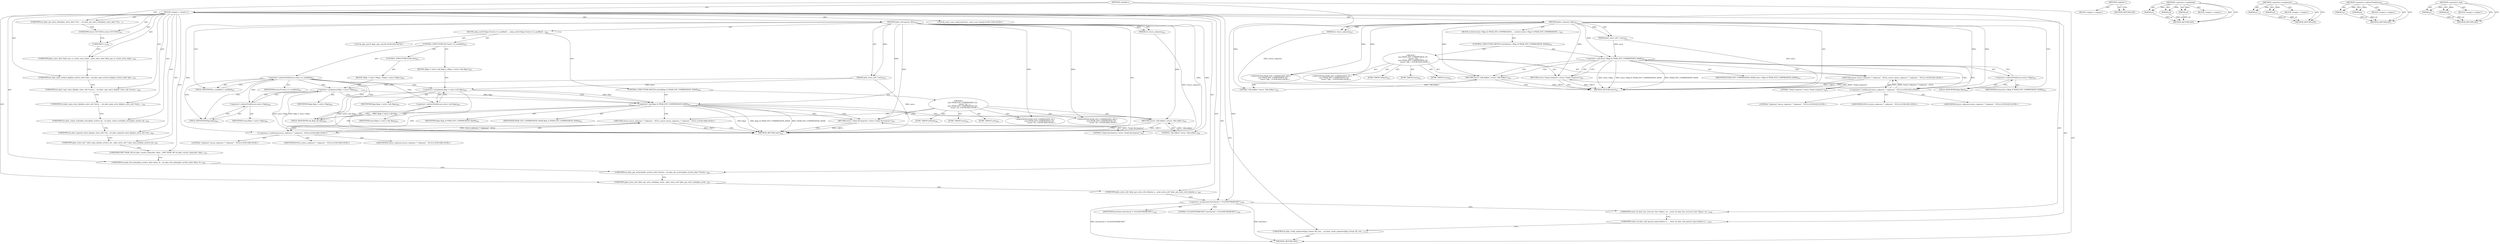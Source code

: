 digraph "&lt;operator&gt;.and" {
21 [label=<(METHOD,phar_compress_filter)<SUB>817</SUB>>];
22 [label=<(PARAM,phar_entry_info * entry)<SUB>817</SUB>>];
23 [label=<(PARAM,int return_unknown)<SUB>817</SUB>>];
24 [label=<(BLOCK,{
	switch (entry-&gt;flags &amp; PHAR_ENT_COMPRESSION_...,{
	switch (entry-&gt;flags &amp; PHAR_ENT_COMPRESSION_...)<SUB>818</SUB>>];
25 [label=<(CONTROL_STRUCTURE,SWITCH,switch(entry-&gt;flags &amp; PHAR_ENT_COMPRESSION_MASK))<SUB>819</SUB>>];
26 [label=<(&lt;operator&gt;.and,entry-&gt;flags &amp; PHAR_ENT_COMPRESSION_MASK)<SUB>819</SUB>>];
27 [label=<(&lt;operator&gt;.indirectFieldAccess,entry-&gt;flags)<SUB>819</SUB>>];
28 [label=<(IDENTIFIER,entry,entry-&gt;flags &amp; PHAR_ENT_COMPRESSION_MASK)<SUB>819</SUB>>];
29 [label=<(FIELD_IDENTIFIER,flags,flags)<SUB>819</SUB>>];
30 [label=<(IDENTIFIER,PHAR_ENT_COMPRESSION_MASK,entry-&gt;flags &amp; PHAR_ENT_COMPRESSION_MASK)<SUB>819</SUB>>];
31 [label="<(BLOCK,{
	case PHAR_ENT_COMPRESSED_GZ:
		return &quot;zlib....,{
	case PHAR_ENT_COMPRESSED_GZ:
		return &quot;zlib....)<SUB>819</SUB>>"];
32 [label=<(JUMP_TARGET,case)<SUB>820</SUB>>];
33 [label="<(IDENTIFIER,PHAR_ENT_COMPRESSED_GZ,{
	case PHAR_ENT_COMPRESSED_GZ:
		return &quot;zlib....)<SUB>820</SUB>>"];
34 [label=<(RETURN,return &quot;zlib.deflate&quot;;,return &quot;zlib.deflate&quot;;)<SUB>821</SUB>>];
35 [label=<(LITERAL,&quot;zlib.deflate&quot;,return &quot;zlib.deflate&quot;;)<SUB>821</SUB>>];
36 [label=<(JUMP_TARGET,case)<SUB>822</SUB>>];
37 [label="<(IDENTIFIER,PHAR_ENT_COMPRESSED_BZ2,{
	case PHAR_ENT_COMPRESSED_GZ:
		return &quot;zlib....)<SUB>822</SUB>>"];
38 [label=<(RETURN,return &quot;bzip2.compress&quot;;,return &quot;bzip2.compress&quot;;)<SUB>823</SUB>>];
39 [label=<(LITERAL,&quot;bzip2.compress&quot;,return &quot;bzip2.compress&quot;;)<SUB>823</SUB>>];
40 [label=<(JUMP_TARGET,default)<SUB>824</SUB>>];
41 [label="<(RETURN,return return_unknown ? &quot;unknown&quot; : NULL;,return return_unknown ? &quot;unknown&quot; : NULL;)<SUB>825</SUB>>"];
42 [label="<(&lt;operator&gt;.conditional,return_unknown ? &quot;unknown&quot; : NULL)<SUB>825</SUB>>"];
43 [label="<(IDENTIFIER,return_unknown,return_unknown ? &quot;unknown&quot; : NULL)<SUB>825</SUB>>"];
44 [label="<(LITERAL,&quot;unknown&quot;,return_unknown ? &quot;unknown&quot; : NULL)<SUB>825</SUB>>"];
45 [label="<(IDENTIFIER,NULL,return_unknown ? &quot;unknown&quot; : NULL)<SUB>825</SUB>>"];
46 [label=<(METHOD_RETURN,char*)<SUB>817</SUB>>];
6 [label=<(METHOD,&lt;global&gt;)<SUB>1</SUB>>];
7 [label=<(BLOCK,&lt;empty&gt;,&lt;empty&gt;)<SUB>1</SUB>>];
8 [label=<(UNKNOWN,int phar_get_entry_data(phar_entry_data **ret, ...,int phar_get_entry_data(phar_entry_data **ret, ...)<SUB>1</SUB>>];
9 [label=<(UNKNOWN,return SUCCESS;,return SUCCESS;)<SUB>155</SUB>>];
10 [label=<(UNKNOWN,},})<SUB>156</SUB>>];
11 [label=<(UNKNOWN,phar_entry_data *phar_get_or_create_entry_data(...,phar_entry_data *phar_get_or_create_entry_data(...)<SUB>162</SUB>>];
12 [label=<(UNKNOWN,int phar_open_archive_fp(phar_archive_data *pha...,int phar_open_archive_fp(phar_archive_data *pha...)<SUB>274</SUB>>];
13 [label=<(UNKNOWN,int phar_copy_entry_fp(phar_entry_info *source,...,int phar_copy_entry_fp(phar_entry_info *source,...)<SUB>295</SUB>>];
14 [label=<(UNKNOWN,int phar_open_entry_fp(phar_entry_info *entry, ...,int phar_open_entry_fp(phar_entry_info *entry, ...)<SUB>339</SUB>>];
15 [label=<(UNKNOWN,int phar_create_writeable_entry(phar_archive_da...,int phar_create_writeable_entry(phar_archive_da...)<SUB>455</SUB>>];
16 [label=<(UNKNOWN,int phar_separate_entry_fp(phar_entry_info *ent...,int phar_separate_entry_fp(phar_entry_info *ent...)<SUB>508</SUB>>];
17 [label=<(UNKNOWN,phar_entry_info * phar_open_jit(phar_archive_da...,phar_entry_info * phar_open_jit(phar_archive_da...)<SUB>557</SUB>>];
18 [label=<(UNKNOWN,PHP_PHAR_API int phar_resolve_alias(char *alias...,PHP_PHAR_API int phar_resolve_alias(char *alias...)<SUB>574</SUB>>];
19 [label=<(UNKNOWN,int phar_free_alias(phar_archive_data *phar, ch...,int phar_free_alias(phar_archive_data *phar, ch...)<SUB>586</SUB>>];
20 [label=<(UNKNOWN,int phar_get_archive(phar_archive_data **archiv...,int phar_get_archive(phar_archive_data **archiv...)<SUB>609</SUB>>];
48 [label=<(METHOD,phar_decompress_filter)<SUB>833</SUB>>];
49 [label=<(PARAM,phar_entry_info * entry)<SUB>833</SUB>>];
50 [label=<(PARAM,int return_unknown)<SUB>833</SUB>>];
51 [label=<(BLOCK,{
	php_uint32 flags;

	if (entry-&gt;is_modified) ...,{
	php_uint32 flags;

	if (entry-&gt;is_modified) ...)<SUB>834</SUB>>];
52 [label="<(LOCAL,php_uint32 flags: php_uint32)<SUB>835</SUB>>"];
53 [label=<(CONTROL_STRUCTURE,IF,if (entry-&gt;is_modified))<SUB>837</SUB>>];
54 [label=<(&lt;operator&gt;.indirectFieldAccess,entry-&gt;is_modified)<SUB>837</SUB>>];
55 [label=<(IDENTIFIER,entry,if (entry-&gt;is_modified))<SUB>837</SUB>>];
56 [label=<(FIELD_IDENTIFIER,is_modified,is_modified)<SUB>837</SUB>>];
57 [label=<(BLOCK,{
		flags = entry-&gt;old_flags;
	},{
		flags = entry-&gt;old_flags;
	})<SUB>837</SUB>>];
58 [label=<(&lt;operator&gt;.assignment,flags = entry-&gt;old_flags)<SUB>838</SUB>>];
59 [label=<(IDENTIFIER,flags,flags = entry-&gt;old_flags)<SUB>838</SUB>>];
60 [label=<(&lt;operator&gt;.indirectFieldAccess,entry-&gt;old_flags)<SUB>838</SUB>>];
61 [label=<(IDENTIFIER,entry,flags = entry-&gt;old_flags)<SUB>838</SUB>>];
62 [label=<(FIELD_IDENTIFIER,old_flags,old_flags)<SUB>838</SUB>>];
63 [label=<(CONTROL_STRUCTURE,ELSE,else)<SUB>839</SUB>>];
64 [label=<(BLOCK,{
		flags = entry-&gt;flags;
	},{
		flags = entry-&gt;flags;
	})<SUB>839</SUB>>];
65 [label=<(&lt;operator&gt;.assignment,flags = entry-&gt;flags)<SUB>840</SUB>>];
66 [label=<(IDENTIFIER,flags,flags = entry-&gt;flags)<SUB>840</SUB>>];
67 [label=<(&lt;operator&gt;.indirectFieldAccess,entry-&gt;flags)<SUB>840</SUB>>];
68 [label=<(IDENTIFIER,entry,flags = entry-&gt;flags)<SUB>840</SUB>>];
69 [label=<(FIELD_IDENTIFIER,flags,flags)<SUB>840</SUB>>];
70 [label=<(CONTROL_STRUCTURE,SWITCH,switch(flags &amp; PHAR_ENT_COMPRESSION_MASK))<SUB>843</SUB>>];
71 [label=<(&lt;operator&gt;.and,flags &amp; PHAR_ENT_COMPRESSION_MASK)<SUB>843</SUB>>];
72 [label=<(IDENTIFIER,flags,flags &amp; PHAR_ENT_COMPRESSION_MASK)<SUB>843</SUB>>];
73 [label=<(IDENTIFIER,PHAR_ENT_COMPRESSION_MASK,flags &amp; PHAR_ENT_COMPRESSION_MASK)<SUB>843</SUB>>];
74 [label="<(BLOCK,{
		case PHAR_ENT_COMPRESSED_GZ:
			return &quot;zli...,{
		case PHAR_ENT_COMPRESSED_GZ:
			return &quot;zli...)<SUB>843</SUB>>"];
75 [label=<(JUMP_TARGET,case)<SUB>844</SUB>>];
76 [label="<(IDENTIFIER,PHAR_ENT_COMPRESSED_GZ,{
		case PHAR_ENT_COMPRESSED_GZ:
			return &quot;zli...)<SUB>844</SUB>>"];
77 [label=<(RETURN,return &quot;zlib.inflate&quot;;,return &quot;zlib.inflate&quot;;)<SUB>845</SUB>>];
78 [label=<(LITERAL,&quot;zlib.inflate&quot;,return &quot;zlib.inflate&quot;;)<SUB>845</SUB>>];
79 [label=<(JUMP_TARGET,case)<SUB>846</SUB>>];
80 [label="<(IDENTIFIER,PHAR_ENT_COMPRESSED_BZ2,{
		case PHAR_ENT_COMPRESSED_GZ:
			return &quot;zli...)<SUB>846</SUB>>"];
81 [label=<(RETURN,return &quot;bzip2.decompress&quot;;,return &quot;bzip2.decompress&quot;;)<SUB>847</SUB>>];
82 [label=<(LITERAL,&quot;bzip2.decompress&quot;,return &quot;bzip2.decompress&quot;;)<SUB>847</SUB>>];
83 [label=<(JUMP_TARGET,default)<SUB>848</SUB>>];
84 [label="<(RETURN,return return_unknown ? &quot;unknown&quot; : NULL;,return return_unknown ? &quot;unknown&quot; : NULL;)<SUB>849</SUB>>"];
85 [label="<(&lt;operator&gt;.conditional,return_unknown ? &quot;unknown&quot; : NULL)<SUB>849</SUB>>"];
86 [label="<(IDENTIFIER,return_unknown,return_unknown ? &quot;unknown&quot; : NULL)<SUB>849</SUB>>"];
87 [label="<(LITERAL,&quot;unknown&quot;,return_unknown ? &quot;unknown&quot; : NULL)<SUB>849</SUB>>"];
88 [label="<(IDENTIFIER,NULL,return_unknown ? &quot;unknown&quot; : NULL)<SUB>849</SUB>>"];
89 [label=<(METHOD_RETURN,char*)<SUB>833</SUB>>];
91 [label=<(UNKNOWN,phar_entry_info *phar_get_entry_info(phar_archi...,phar_entry_info *phar_get_entry_info(phar_archi...)<SUB>857</SUB>>];
92 [label=<(UNKNOWN,phar_entry_info *phar_get_entry_info_dir(phar_a...,phar_entry_info *phar_get_entry_info_dir(phar_a...)<SUB>867</SUB>>];
93 [label="<(LOCAL,static const char[] hexChars: static const char[])<SUB>1038</SUB>>"];
94 [label=<(&lt;operator&gt;.assignment,hexChars[] = &quot;0123456789ABCDEF&quot;)<SUB>1038</SUB>>];
95 [label=<(IDENTIFIER,hexChars,hexChars[] = &quot;0123456789ABCDEF&quot;)<SUB>1038</SUB>>];
96 [label=<(LITERAL,&quot;0123456789ABCDEF&quot;,hexChars[] = &quot;0123456789ABCDEF&quot;)<SUB>1038</SUB>>];
97 [label=<(UNKNOWN,static int phar_hex_str(const char *digest, siz...,static int phar_hex_str(const char *digest, siz...)<SUB>1040</SUB>>];
98 [label=<(UNKNOWN,static int phar_call_openssl_signverify(int is_...,static int phar_call_openssl_signverify(int is_...)<SUB>1057</SUB>>];
99 [label=<(UNKNOWN,int phar_verify_signature(php_stream *fp, size_...,int phar_verify_signature(php_stream *fp, size_...)<SUB>1170</SUB>>];
100 [label=<(METHOD_RETURN,ANY)<SUB>1</SUB>>];
127 [label=<(METHOD,&lt;global&gt;)<SUB>1</SUB>>];
128 [label=<(BLOCK,&lt;empty&gt;,&lt;empty&gt;)>];
129 [label=<(METHOD_RETURN,ANY)>];
143 [label=<(METHOD,&lt;operator&gt;.conditional)>];
144 [label=<(PARAM,p1)>];
145 [label=<(PARAM,p2)>];
146 [label=<(PARAM,p3)>];
147 [label=<(BLOCK,&lt;empty&gt;,&lt;empty&gt;)>];
148 [label=<(METHOD_RETURN,ANY)>];
149 [label=<(METHOD,&lt;operator&gt;.assignment)>];
150 [label=<(PARAM,p1)>];
151 [label=<(PARAM,p2)>];
152 [label=<(BLOCK,&lt;empty&gt;,&lt;empty&gt;)>];
153 [label=<(METHOD_RETURN,ANY)>];
138 [label=<(METHOD,&lt;operator&gt;.indirectFieldAccess)>];
139 [label=<(PARAM,p1)>];
140 [label=<(PARAM,p2)>];
141 [label=<(BLOCK,&lt;empty&gt;,&lt;empty&gt;)>];
142 [label=<(METHOD_RETURN,ANY)>];
133 [label=<(METHOD,&lt;operator&gt;.and)>];
134 [label=<(PARAM,p1)>];
135 [label=<(PARAM,p2)>];
136 [label=<(BLOCK,&lt;empty&gt;,&lt;empty&gt;)>];
137 [label=<(METHOD_RETURN,ANY)>];
21 -> 22  [key=0, label="AST: "];
21 -> 22  [key=1, label="DDG: "];
21 -> 23  [key=0, label="AST: "];
21 -> 23  [key=1, label="DDG: "];
21 -> 24  [key=0, label="AST: "];
21 -> 46  [key=0, label="AST: "];
21 -> 29  [key=0, label="CFG: "];
21 -> 26  [key=0, label="DDG: "];
21 -> 33  [key=0, label="DDG: "];
21 -> 34  [key=0, label="DDG: "];
21 -> 37  [key=0, label="DDG: "];
21 -> 38  [key=0, label="DDG: "];
21 -> 35  [key=0, label="DDG: "];
21 -> 39  [key=0, label="DDG: "];
21 -> 42  [key=0, label="DDG: "];
22 -> 46  [key=0, label="DDG: entry"];
22 -> 26  [key=0, label="DDG: entry"];
23 -> 46  [key=0, label="DDG: return_unknown"];
24 -> 25  [key=0, label="AST: "];
25 -> 26  [key=0, label="AST: "];
25 -> 31  [key=0, label="AST: "];
26 -> 27  [key=0, label="AST: "];
26 -> 30  [key=0, label="AST: "];
26 -> 34  [key=0, label="CFG: "];
26 -> 34  [key=1, label="CDG: "];
26 -> 38  [key=0, label="CFG: "];
26 -> 38  [key=1, label="CDG: "];
26 -> 42  [key=0, label="CFG: "];
26 -> 42  [key=1, label="CDG: "];
26 -> 46  [key=0, label="DDG: entry-&gt;flags"];
26 -> 46  [key=1, label="DDG: entry-&gt;flags &amp; PHAR_ENT_COMPRESSION_MASK"];
26 -> 46  [key=2, label="DDG: PHAR_ENT_COMPRESSION_MASK"];
26 -> 41  [key=0, label="CDG: "];
27 -> 28  [key=0, label="AST: "];
27 -> 29  [key=0, label="AST: "];
27 -> 26  [key=0, label="CFG: "];
29 -> 27  [key=0, label="CFG: "];
31 -> 32  [key=0, label="AST: "];
31 -> 33  [key=0, label="AST: "];
31 -> 34  [key=0, label="AST: "];
31 -> 36  [key=0, label="AST: "];
31 -> 37  [key=0, label="AST: "];
31 -> 38  [key=0, label="AST: "];
31 -> 40  [key=0, label="AST: "];
31 -> 41  [key=0, label="AST: "];
34 -> 35  [key=0, label="AST: "];
34 -> 46  [key=0, label="CFG: "];
34 -> 46  [key=1, label="DDG: &lt;RET&gt;"];
35 -> 34  [key=0, label="DDG: &quot;zlib.deflate&quot;"];
38 -> 39  [key=0, label="AST: "];
38 -> 46  [key=0, label="CFG: "];
38 -> 46  [key=1, label="DDG: &lt;RET&gt;"];
39 -> 38  [key=0, label="DDG: &quot;bzip2.compress&quot;"];
41 -> 42  [key=0, label="AST: "];
41 -> 46  [key=0, label="CFG: "];
41 -> 46  [key=1, label="DDG: &lt;RET&gt;"];
42 -> 43  [key=0, label="AST: "];
42 -> 44  [key=0, label="AST: "];
42 -> 45  [key=0, label="AST: "];
42 -> 41  [key=0, label="CFG: "];
42 -> 41  [key=1, label="DDG: return_unknown ? &quot;unknown&quot; : NULL"];
6 -> 7  [key=0, label="AST: "];
6 -> 100  [key=0, label="AST: "];
6 -> 8  [key=0, label="CFG: "];
6 -> 94  [key=0, label="DDG: "];
7 -> 8  [key=0, label="AST: "];
7 -> 9  [key=0, label="AST: "];
7 -> 10  [key=0, label="AST: "];
7 -> 11  [key=0, label="AST: "];
7 -> 12  [key=0, label="AST: "];
7 -> 13  [key=0, label="AST: "];
7 -> 14  [key=0, label="AST: "];
7 -> 15  [key=0, label="AST: "];
7 -> 16  [key=0, label="AST: "];
7 -> 17  [key=0, label="AST: "];
7 -> 18  [key=0, label="AST: "];
7 -> 19  [key=0, label="AST: "];
7 -> 20  [key=0, label="AST: "];
7 -> 21  [key=0, label="AST: "];
7 -> 48  [key=0, label="AST: "];
7 -> 91  [key=0, label="AST: "];
7 -> 92  [key=0, label="AST: "];
7 -> 93  [key=0, label="AST: "];
7 -> 94  [key=0, label="AST: "];
7 -> 97  [key=0, label="AST: "];
7 -> 98  [key=0, label="AST: "];
7 -> 99  [key=0, label="AST: "];
8 -> 9  [key=0, label="CFG: "];
9 -> 10  [key=0, label="CFG: "];
10 -> 11  [key=0, label="CFG: "];
11 -> 12  [key=0, label="CFG: "];
12 -> 13  [key=0, label="CFG: "];
13 -> 14  [key=0, label="CFG: "];
14 -> 15  [key=0, label="CFG: "];
15 -> 16  [key=0, label="CFG: "];
16 -> 17  [key=0, label="CFG: "];
17 -> 18  [key=0, label="CFG: "];
18 -> 19  [key=0, label="CFG: "];
19 -> 20  [key=0, label="CFG: "];
20 -> 91  [key=0, label="CFG: "];
48 -> 49  [key=0, label="AST: "];
48 -> 49  [key=1, label="DDG: "];
48 -> 50  [key=0, label="AST: "];
48 -> 50  [key=1, label="DDG: "];
48 -> 51  [key=0, label="AST: "];
48 -> 89  [key=0, label="AST: "];
48 -> 56  [key=0, label="CFG: "];
48 -> 71  [key=0, label="DDG: "];
48 -> 76  [key=0, label="DDG: "];
48 -> 77  [key=0, label="DDG: "];
48 -> 80  [key=0, label="DDG: "];
48 -> 81  [key=0, label="DDG: "];
48 -> 78  [key=0, label="DDG: "];
48 -> 82  [key=0, label="DDG: "];
48 -> 85  [key=0, label="DDG: "];
49 -> 89  [key=0, label="DDG: entry"];
49 -> 58  [key=0, label="DDG: entry"];
49 -> 65  [key=0, label="DDG: entry"];
50 -> 89  [key=0, label="DDG: return_unknown"];
51 -> 52  [key=0, label="AST: "];
51 -> 53  [key=0, label="AST: "];
51 -> 70  [key=0, label="AST: "];
53 -> 54  [key=0, label="AST: "];
53 -> 57  [key=0, label="AST: "];
53 -> 63  [key=0, label="AST: "];
54 -> 55  [key=0, label="AST: "];
54 -> 56  [key=0, label="AST: "];
54 -> 62  [key=0, label="CFG: "];
54 -> 62  [key=1, label="CDG: "];
54 -> 69  [key=0, label="CFG: "];
54 -> 69  [key=1, label="CDG: "];
54 -> 58  [key=0, label="CDG: "];
54 -> 60  [key=0, label="CDG: "];
54 -> 67  [key=0, label="CDG: "];
54 -> 65  [key=0, label="CDG: "];
56 -> 54  [key=0, label="CFG: "];
57 -> 58  [key=0, label="AST: "];
58 -> 59  [key=0, label="AST: "];
58 -> 60  [key=0, label="AST: "];
58 -> 71  [key=0, label="CFG: "];
58 -> 71  [key=1, label="DDG: flags"];
58 -> 89  [key=0, label="DDG: entry-&gt;old_flags"];
58 -> 89  [key=1, label="DDG: flags = entry-&gt;old_flags"];
60 -> 61  [key=0, label="AST: "];
60 -> 62  [key=0, label="AST: "];
60 -> 58  [key=0, label="CFG: "];
62 -> 60  [key=0, label="CFG: "];
63 -> 64  [key=0, label="AST: "];
64 -> 65  [key=0, label="AST: "];
65 -> 66  [key=0, label="AST: "];
65 -> 67  [key=0, label="AST: "];
65 -> 71  [key=0, label="CFG: "];
65 -> 71  [key=1, label="DDG: flags"];
65 -> 89  [key=0, label="DDG: entry-&gt;flags"];
65 -> 89  [key=1, label="DDG: flags = entry-&gt;flags"];
67 -> 68  [key=0, label="AST: "];
67 -> 69  [key=0, label="AST: "];
67 -> 65  [key=0, label="CFG: "];
69 -> 67  [key=0, label="CFG: "];
70 -> 71  [key=0, label="AST: "];
70 -> 74  [key=0, label="AST: "];
71 -> 72  [key=0, label="AST: "];
71 -> 73  [key=0, label="AST: "];
71 -> 77  [key=0, label="CFG: "];
71 -> 77  [key=1, label="CDG: "];
71 -> 81  [key=0, label="CFG: "];
71 -> 81  [key=1, label="CDG: "];
71 -> 85  [key=0, label="CFG: "];
71 -> 85  [key=1, label="CDG: "];
71 -> 89  [key=0, label="DDG: flags"];
71 -> 89  [key=1, label="DDG: flags &amp; PHAR_ENT_COMPRESSION_MASK"];
71 -> 89  [key=2, label="DDG: PHAR_ENT_COMPRESSION_MASK"];
71 -> 84  [key=0, label="CDG: "];
74 -> 75  [key=0, label="AST: "];
74 -> 76  [key=0, label="AST: "];
74 -> 77  [key=0, label="AST: "];
74 -> 79  [key=0, label="AST: "];
74 -> 80  [key=0, label="AST: "];
74 -> 81  [key=0, label="AST: "];
74 -> 83  [key=0, label="AST: "];
74 -> 84  [key=0, label="AST: "];
77 -> 78  [key=0, label="AST: "];
77 -> 89  [key=0, label="CFG: "];
77 -> 89  [key=1, label="DDG: &lt;RET&gt;"];
78 -> 77  [key=0, label="DDG: &quot;zlib.inflate&quot;"];
81 -> 82  [key=0, label="AST: "];
81 -> 89  [key=0, label="CFG: "];
81 -> 89  [key=1, label="DDG: &lt;RET&gt;"];
82 -> 81  [key=0, label="DDG: &quot;bzip2.decompress&quot;"];
84 -> 85  [key=0, label="AST: "];
84 -> 89  [key=0, label="CFG: "];
84 -> 89  [key=1, label="DDG: &lt;RET&gt;"];
85 -> 86  [key=0, label="AST: "];
85 -> 87  [key=0, label="AST: "];
85 -> 88  [key=0, label="AST: "];
85 -> 84  [key=0, label="CFG: "];
85 -> 84  [key=1, label="DDG: return_unknown ? &quot;unknown&quot; : NULL"];
91 -> 92  [key=0, label="CFG: "];
92 -> 94  [key=0, label="CFG: "];
94 -> 95  [key=0, label="AST: "];
94 -> 96  [key=0, label="AST: "];
94 -> 97  [key=0, label="CFG: "];
94 -> 100  [key=0, label="DDG: hexChars"];
94 -> 100  [key=1, label="DDG: hexChars[] = &quot;0123456789ABCDEF&quot;"];
97 -> 98  [key=0, label="CFG: "];
98 -> 99  [key=0, label="CFG: "];
99 -> 100  [key=0, label="CFG: "];
127 -> 128  [key=0, label="AST: "];
127 -> 129  [key=0, label="AST: "];
127 -> 129  [key=1, label="CFG: "];
143 -> 144  [key=0, label="AST: "];
143 -> 144  [key=1, label="DDG: "];
143 -> 147  [key=0, label="AST: "];
143 -> 145  [key=0, label="AST: "];
143 -> 145  [key=1, label="DDG: "];
143 -> 148  [key=0, label="AST: "];
143 -> 148  [key=1, label="CFG: "];
143 -> 146  [key=0, label="AST: "];
143 -> 146  [key=1, label="DDG: "];
144 -> 148  [key=0, label="DDG: p1"];
145 -> 148  [key=0, label="DDG: p2"];
146 -> 148  [key=0, label="DDG: p3"];
149 -> 150  [key=0, label="AST: "];
149 -> 150  [key=1, label="DDG: "];
149 -> 152  [key=0, label="AST: "];
149 -> 151  [key=0, label="AST: "];
149 -> 151  [key=1, label="DDG: "];
149 -> 153  [key=0, label="AST: "];
149 -> 153  [key=1, label="CFG: "];
150 -> 153  [key=0, label="DDG: p1"];
151 -> 153  [key=0, label="DDG: p2"];
138 -> 139  [key=0, label="AST: "];
138 -> 139  [key=1, label="DDG: "];
138 -> 141  [key=0, label="AST: "];
138 -> 140  [key=0, label="AST: "];
138 -> 140  [key=1, label="DDG: "];
138 -> 142  [key=0, label="AST: "];
138 -> 142  [key=1, label="CFG: "];
139 -> 142  [key=0, label="DDG: p1"];
140 -> 142  [key=0, label="DDG: p2"];
133 -> 134  [key=0, label="AST: "];
133 -> 134  [key=1, label="DDG: "];
133 -> 136  [key=0, label="AST: "];
133 -> 135  [key=0, label="AST: "];
133 -> 135  [key=1, label="DDG: "];
133 -> 137  [key=0, label="AST: "];
133 -> 137  [key=1, label="CFG: "];
134 -> 137  [key=0, label="DDG: p1"];
135 -> 137  [key=0, label="DDG: p2"];
}
